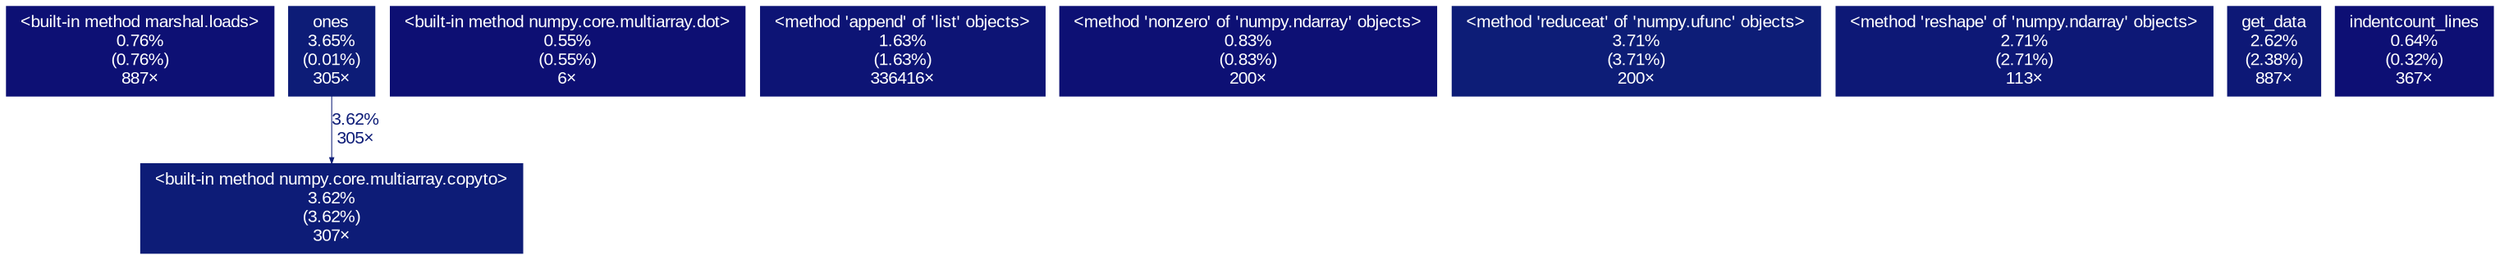 digraph {
	graph [fontname=Arial, nodesep=0.125, ranksep=0.25];
	node [fontcolor=white, fontname=Arial, height=0, shape=box, style=filled, width=0];
	edge [fontname=Arial];
	"<built-in method marshal.loads>" [color="#0d1074", fontcolor="#ffffff", fontsize="10.00", label="<built-in method marshal.loads>\n0.76%\n(0.76%)\n887×"];
	"<built-in method numpy.core.multiarray.copyto>" [color="#0d1c77", fontcolor="#ffffff", fontsize="10.00", label="<built-in method numpy.core.multiarray.copyto>\n3.62%\n(3.62%)\n307×"];
	"<built-in method numpy.core.multiarray.dot>" [color="#0d0f73", fontcolor="#ffffff", fontsize="10.00", label="<built-in method numpy.core.multiarray.dot>\n0.55%\n(0.55%)\n6×"];
	"<method 'append' of 'list' objects>" [color="#0d1475", fontcolor="#ffffff", fontsize="10.00", label="<method 'append' of 'list' objects>\n1.63%\n(1.63%)\n336416×"];
	"<method 'nonzero' of 'numpy.ndarray' objects>" [color="#0d1074", fontcolor="#ffffff", fontsize="10.00", label="<method 'nonzero' of 'numpy.ndarray' objects>\n0.83%\n(0.83%)\n200×"];
	"<method 'reduceat' of 'numpy.ufunc' objects>" [color="#0d1d77", fontcolor="#ffffff", fontsize="10.00", label="<method 'reduceat' of 'numpy.ufunc' objects>\n3.71%\n(3.71%)\n200×"];
	"<method 'reshape' of 'numpy.ndarray' objects>" [color="#0d1876", fontcolor="#ffffff", fontsize="10.00", label="<method 'reshape' of 'numpy.ndarray' objects>\n2.71%\n(2.71%)\n113×"];
	"get_data" [color="#0d1876", fontcolor="#ffffff", fontsize="10.00", label="get_data\n2.62%\n(2.38%)\n887×"];
	"indentcount_lines" [color="#0d0f74", fontcolor="#ffffff", fontsize="10.00", label="indentcount_lines\n0.64%\n(0.32%)\n367×"];
	ones [color="#0d1c77", fontcolor="#ffffff", fontsize="10.00", label="ones\n3.65%\n(0.01%)\n305×"];
	ones -> "<built-in method numpy.core.multiarray.copyto>" [arrowsize="0.35", color="#0d1c77", fontcolor="#0d1c77", fontsize="10.00", label="3.62%\n305×", labeldistance="0.50", penwidth="0.50"];
}

